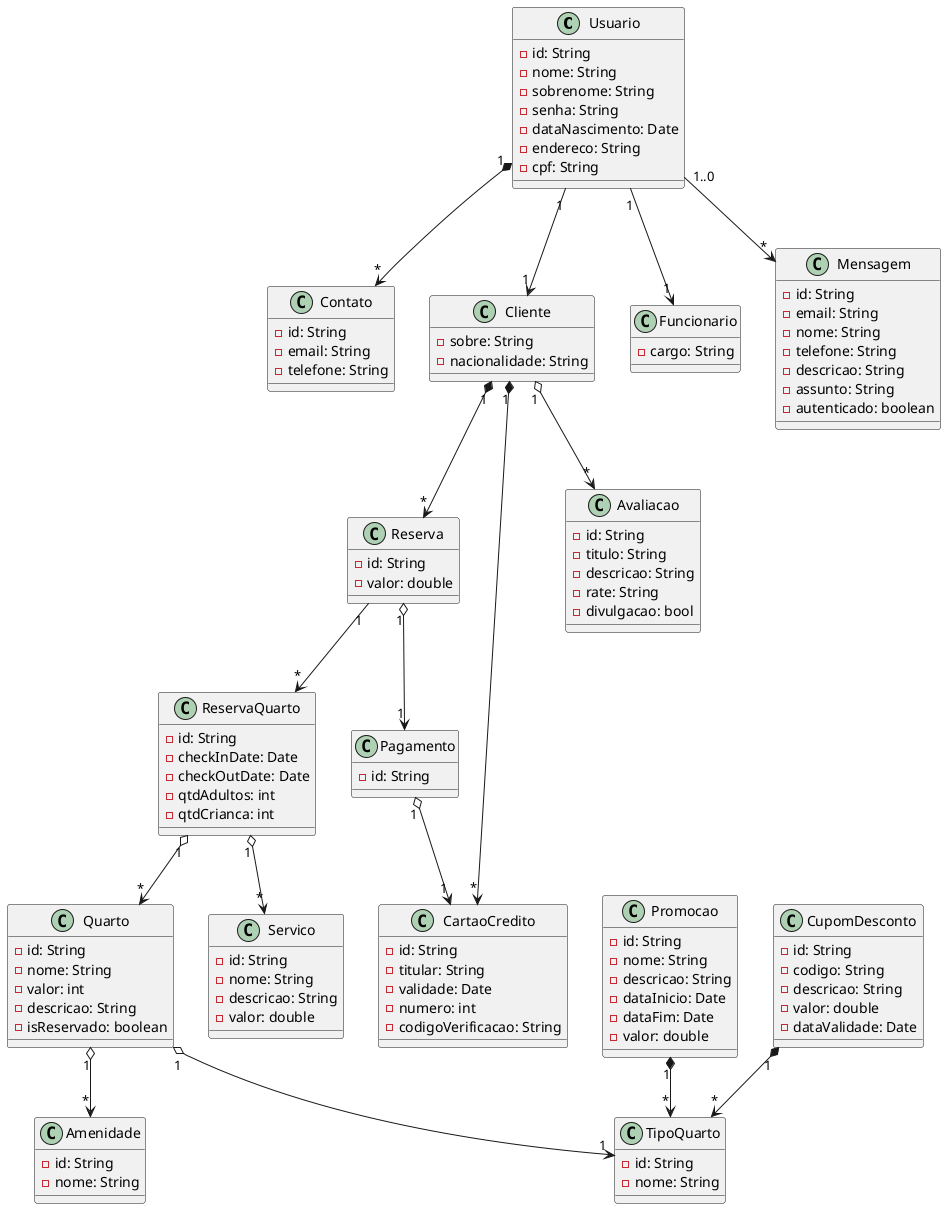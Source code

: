 @startuml OasisHotel

class Usuario {
    - id: String
    - nome: String
    - sobrenome: String
    - senha: String
    - dataNascimento: Date
    - endereco: String
    - cpf: String
}

class Contato {
    - id: String
    - email: String
    - telefone: String
}

class Cliente {
    - sobre: String
    - nacionalidade: String
}

class Funcionario {
    - cargo: String
}

class Quarto {
    - id: String
    - nome: String
    - valor: int
    - descricao: String
    - isReservado: boolean
}

class TipoQuarto {
    - id: String
    - nome: String
}

class Amenidade {
    - id: String
    - nome: String
}

class Promocao {
    - id: String
    - nome: String
    - descricao: String
    - dataInicio: Date
    - dataFim: Date
    - valor: double
}

class ReservaQuarto {
    - id: String
    - checkInDate: Date
    - checkOutDate: Date
    - qtdAdultos: int
    - qtdCrianca: int
}

class Servico {
    - id: String
    - nome: String
    - descricao: String
    - valor: double
}

class Reserva {
    - id: String
    - valor: double
}

class Pagamento {
    - id: String
}

class CartaoCredito {
    - id: String
    - titular: String
    - validade: Date
    - numero: int 
    - codigoVerificacao: String
}

class CupomDesconto {
    - id: String
    - codigo: String
    - descricao: String
    - valor: double
    - dataValidade: Date
}

class Avaliacao {
    - id: String
    - titulo: String
    - descricao: String
    - rate: String
    - divulgacao: bool
}

class Mensagem {
    - id: String
    - email: String
    - nome: String
    - telefone: String
    - descricao: String
    - assunto: String
    - autenticado: boolean
}

Usuario "1" *--> "*" Contato
Usuario "1..0" --> "*" Mensagem
Usuario "1" --> "1" Funcionario
Usuario "1" --> "1" Cliente
Cliente "1" *--> "*" CartaoCredito
Cliente "1" o--> "*" Avaliacao
Cliente "1" *--> "*" Reserva
Reserva "1" o--> "1" Pagamento
Pagamento "1" o--> "1" CartaoCredito
Reserva "1" --> "*" ReservaQuarto
ReservaQuarto "1" o--> "*" Servico
ReservaQuarto "1" o--> "*" Quarto
Quarto "1" o--> "*" Amenidade
Quarto "1" o--> "1" TipoQuarto
Promocao "1" *--> "*" TipoQuarto
CupomDesconto "1" *--> "*" TipoQuarto


@enduml






